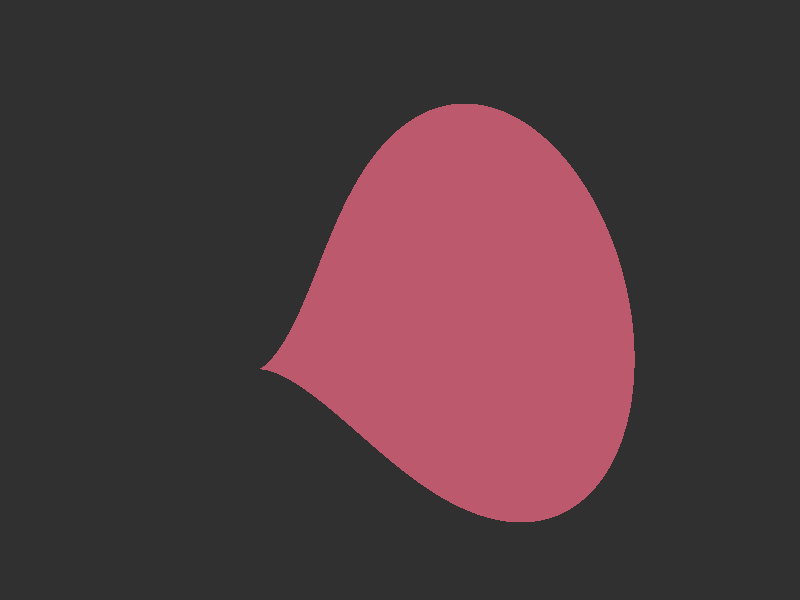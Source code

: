 // This work is licensed under the Creative Commons Attribution 3.0 Unported License.
// To view a copy of this license, visit http://creativecommons.org/licenses/by/3.0/
// or send a letter to Creative Commons, 444 Castro Street, Suite 900, Mountain View,
// California, 94041, USA.

// Persistence Of Vision raytracer version 3.5 sample file.
//
// -w320 -h240
// -w800 -h600 +a0.3

// By Alexander Enzmann

/* sample quartic scene file written by Alexander Enzmann */
#version  3.7;
global_settings { 
  assumed_gamma 1.0
}

#include "shapes.inc"
#include "colors.inc"
#include "textures.inc"

/* Piriform - looks a bit like a Hershey's Kiss along the x axis...*/
quartic {
   < 4.0,  0.0,  0.0,  -4.0, 0.0,  0.0,  0.0,  0.0,  0.0, 0.0,
     0.0,  0.0,  0.0,   0.0, 0.0,  0.0,  0.0,  0.0,  0.0, 0.0,
     0.0,  0.0,  0.0,   0.0, 0.0,  1.0,  0.0,  0.0,  0.0, 0.0,
     0.0,  0.0,  1.0,   0.0, 0.0 >

   bounded_by { sphere { <0, 0, 0>, 2 } }

   texture {
      pigment { color rgb<0.5,0.10,0.15> }
      finish {
         phong 1.0
         phong_size 50
         ambient 0.2
         diffuse 0.8
      }
   }
   scale 1.25
   rotate<0,-30,0>
   translate <-0.5, -0, 2>
}

/* Put down checkered floor */
/*
plane {
   y, -10.0

   texture {
      pigment {
         checker colour red 0.137255 green 0.137255 blue 0.556863
                 colour red 0.184314 green 0.184314 blue 0.309804
         scale 20.0
      }
      finish {
         ambient 0.8
         diffuse 0.2
      }
   }
}
*/
camera {
   location  <0.0, 2.0, -2.0>
   right     x*image_width/image_height
   look_at   <0.0, 0.7, 1.0>
   angle     35 
}

light_source { <200, 30, -300> colour White }

light_source { <-200, 30, -300> colour White }

background { color rgb<1,1,1>*0.03 } 
 
